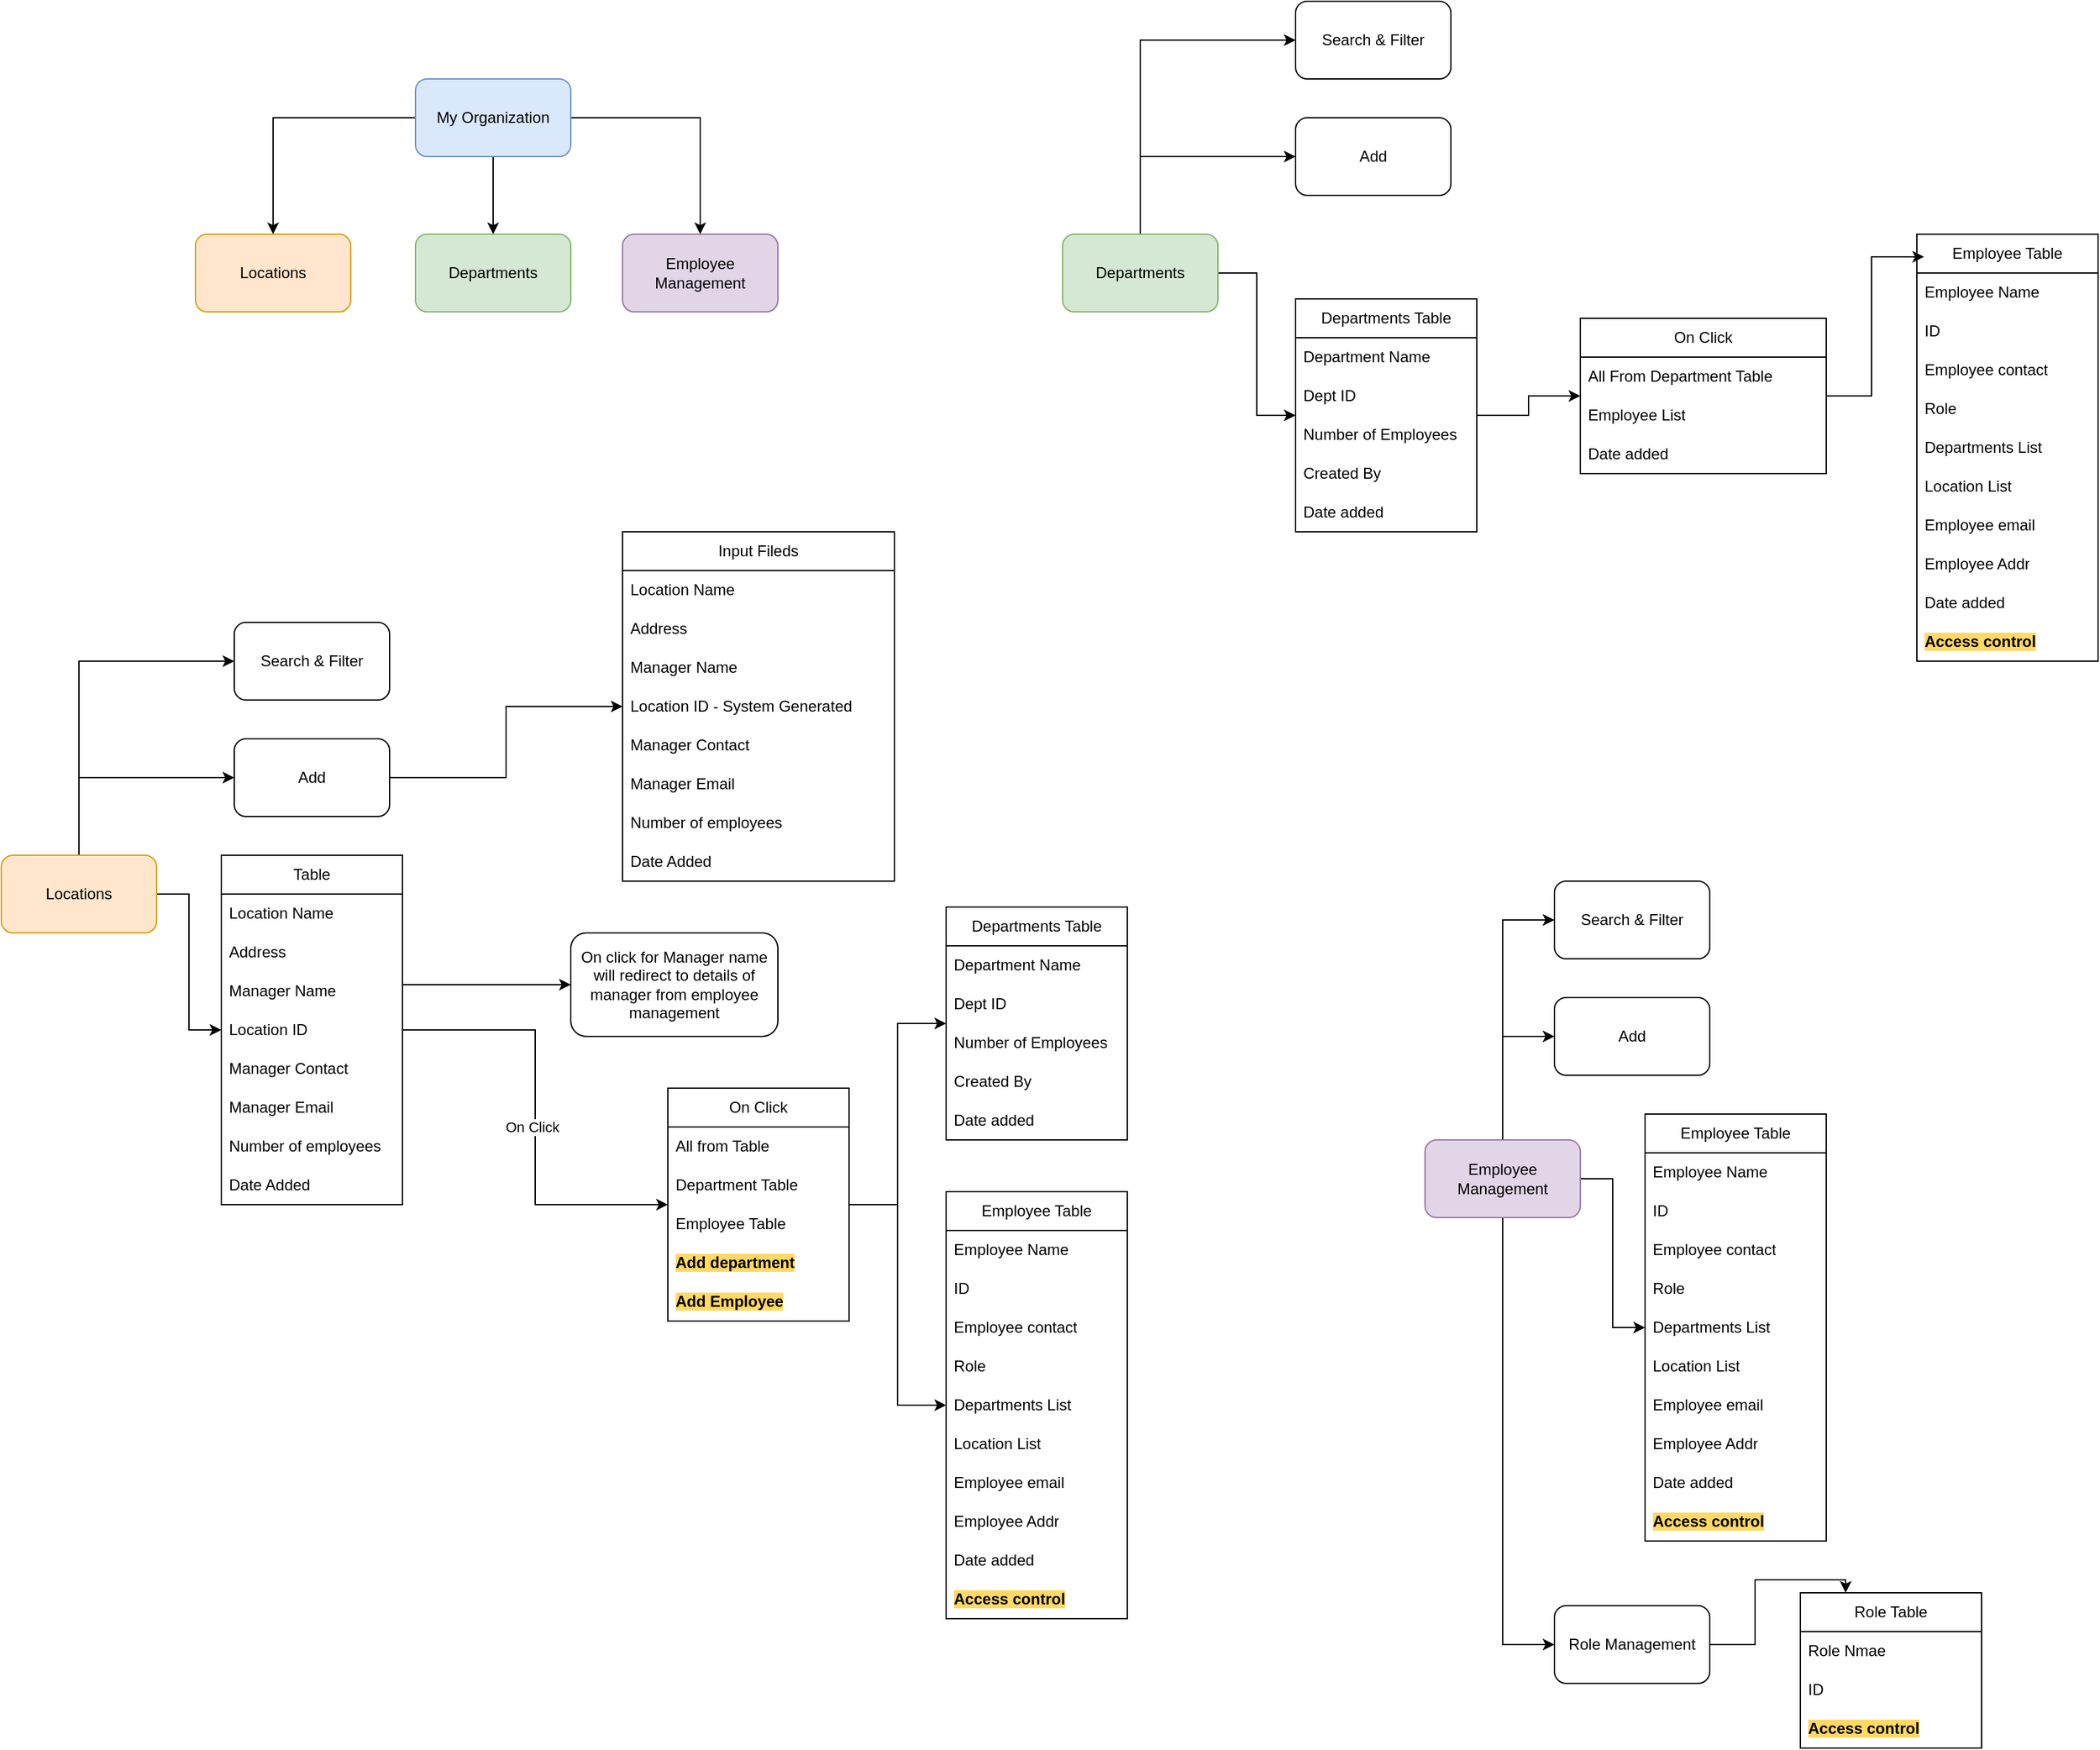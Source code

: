 <mxfile>
    <diagram name="Page-1" id="kIHqpUj0WtHul1oM6BCG">
        <mxGraphModel dx="771" dy="448" grid="1" gridSize="10" guides="1" tooltips="1" connect="1" arrows="1" fold="1" page="1" pageScale="1" pageWidth="850" pageHeight="1100" math="0" shadow="0">
            <root>
                <mxCell id="0"/>
                <mxCell id="1" parent="0"/>
                <mxCell id="fxaOtkTEwzRYqS91P2c3-18" style="edgeStyle=orthogonalEdgeStyle;rounded=0;orthogonalLoop=1;jettySize=auto;html=1;entryX=0.5;entryY=0;entryDx=0;entryDy=0;fontColor=#000000;" parent="1" source="fxaOtkTEwzRYqS91P2c3-1" target="fxaOtkTEwzRYqS91P2c3-17" edge="1">
                    <mxGeometry relative="1" as="geometry"/>
                </mxCell>
                <mxCell id="fxaOtkTEwzRYqS91P2c3-23" value="" style="edgeStyle=orthogonalEdgeStyle;rounded=0;orthogonalLoop=1;jettySize=auto;html=1;fontColor=#000000;" parent="1" source="fxaOtkTEwzRYqS91P2c3-1" target="fxaOtkTEwzRYqS91P2c3-19" edge="1">
                    <mxGeometry relative="1" as="geometry"/>
                </mxCell>
                <mxCell id="fxaOtkTEwzRYqS91P2c3-24" style="edgeStyle=orthogonalEdgeStyle;rounded=0;orthogonalLoop=1;jettySize=auto;html=1;fontColor=#000000;" parent="1" source="fxaOtkTEwzRYqS91P2c3-1" target="fxaOtkTEwzRYqS91P2c3-21" edge="1">
                    <mxGeometry relative="1" as="geometry"/>
                </mxCell>
                <mxCell id="fxaOtkTEwzRYqS91P2c3-1" value="My Organization" style="rounded=1;whiteSpace=wrap;html=1;fillColor=#dae8fc;strokeColor=#6c8ebf;fontColor=#000000;" parent="1" vertex="1">
                    <mxGeometry x="370" y="90" width="120" height="60" as="geometry"/>
                </mxCell>
                <mxCell id="fxaOtkTEwzRYqS91P2c3-17" value="Locations" style="rounded=1;whiteSpace=wrap;html=1;fillColor=#ffe6cc;strokeColor=#d79b00;fontColor=#000000;" parent="1" vertex="1">
                    <mxGeometry x="200" y="210" width="120" height="60" as="geometry"/>
                </mxCell>
                <mxCell id="fxaOtkTEwzRYqS91P2c3-19" value="Departments" style="rounded=1;whiteSpace=wrap;html=1;fillColor=#d5e8d4;strokeColor=#82b366;fontColor=#000000;" parent="1" vertex="1">
                    <mxGeometry x="370" y="210" width="120" height="60" as="geometry"/>
                </mxCell>
                <mxCell id="fxaOtkTEwzRYqS91P2c3-21" value="Employee Management" style="rounded=1;whiteSpace=wrap;html=1;fillColor=#e1d5e7;strokeColor=#9673a6;fontColor=#000000;" parent="1" vertex="1">
                    <mxGeometry x="530" y="210" width="120" height="60" as="geometry"/>
                </mxCell>
                <mxCell id="fxaOtkTEwzRYqS91P2c3-33" style="edgeStyle=orthogonalEdgeStyle;rounded=0;orthogonalLoop=1;jettySize=auto;html=1;entryX=0;entryY=0.5;entryDx=0;entryDy=0;" parent="1" source="fxaOtkTEwzRYqS91P2c3-25" target="fxaOtkTEwzRYqS91P2c3-32" edge="1">
                    <mxGeometry relative="1" as="geometry">
                        <Array as="points">
                            <mxPoint x="110" y="540"/>
                        </Array>
                    </mxGeometry>
                </mxCell>
                <mxCell id="fxaOtkTEwzRYqS91P2c3-34" style="edgeStyle=orthogonalEdgeStyle;rounded=0;orthogonalLoop=1;jettySize=auto;html=1;entryX=0;entryY=0.5;entryDx=0;entryDy=0;" parent="1" source="fxaOtkTEwzRYqS91P2c3-25" target="fxaOtkTEwzRYqS91P2c3-31" edge="1">
                    <mxGeometry relative="1" as="geometry">
                        <Array as="points">
                            <mxPoint x="110" y="630"/>
                        </Array>
                    </mxGeometry>
                </mxCell>
                <mxCell id="fxaOtkTEwzRYqS91P2c3-35" style="edgeStyle=orthogonalEdgeStyle;rounded=0;orthogonalLoop=1;jettySize=auto;html=1;" parent="1" source="fxaOtkTEwzRYqS91P2c3-25" target="fxaOtkTEwzRYqS91P2c3-27" edge="1">
                    <mxGeometry relative="1" as="geometry"/>
                </mxCell>
                <mxCell id="fxaOtkTEwzRYqS91P2c3-25" value="Locations" style="rounded=1;whiteSpace=wrap;html=1;fillColor=#ffe6cc;strokeColor=#d79b00;" parent="1" vertex="1">
                    <mxGeometry x="50" y="690" width="120" height="60" as="geometry"/>
                </mxCell>
                <mxCell id="fxaOtkTEwzRYqS91P2c3-99" style="edgeStyle=orthogonalEdgeStyle;rounded=0;orthogonalLoop=1;jettySize=auto;html=1;" parent="1" source="fxaOtkTEwzRYqS91P2c3-27" target="fxaOtkTEwzRYqS91P2c3-89" edge="1">
                    <mxGeometry relative="1" as="geometry"/>
                </mxCell>
                <mxCell id="fxaOtkTEwzRYqS91P2c3-100" value="On Click" style="edgeLabel;html=1;align=center;verticalAlign=middle;resizable=0;points=[];" parent="fxaOtkTEwzRYqS91P2c3-99" vertex="1" connectable="0">
                    <mxGeometry x="0.043" y="-3" relative="1" as="geometry">
                        <mxPoint as="offset"/>
                    </mxGeometry>
                </mxCell>
                <mxCell id="fxaOtkTEwzRYqS91P2c3-27" value="Table" style="swimlane;fontStyle=0;childLayout=stackLayout;horizontal=1;startSize=30;horizontalStack=0;resizeParent=1;resizeParentMax=0;resizeLast=0;collapsible=1;marginBottom=0;whiteSpace=wrap;html=1;" parent="1" vertex="1">
                    <mxGeometry x="220" y="690" width="140" height="270" as="geometry"/>
                </mxCell>
                <mxCell id="fxaOtkTEwzRYqS91P2c3-28" value="Location Name" style="text;strokeColor=none;fillColor=none;align=left;verticalAlign=middle;spacingLeft=4;spacingRight=4;overflow=hidden;points=[[0,0.5],[1,0.5]];portConstraint=eastwest;rotatable=0;whiteSpace=wrap;html=1;" parent="fxaOtkTEwzRYqS91P2c3-27" vertex="1">
                    <mxGeometry y="30" width="140" height="30" as="geometry"/>
                </mxCell>
                <mxCell id="fxaOtkTEwzRYqS91P2c3-29" value="Address" style="text;strokeColor=none;fillColor=none;align=left;verticalAlign=middle;spacingLeft=4;spacingRight=4;overflow=hidden;points=[[0,0.5],[1,0.5]];portConstraint=eastwest;rotatable=0;whiteSpace=wrap;html=1;" parent="fxaOtkTEwzRYqS91P2c3-27" vertex="1">
                    <mxGeometry y="60" width="140" height="30" as="geometry"/>
                </mxCell>
                <mxCell id="fxaOtkTEwzRYqS91P2c3-30" value="Manager Name" style="text;strokeColor=none;fillColor=none;align=left;verticalAlign=middle;spacingLeft=4;spacingRight=4;overflow=hidden;points=[[0,0.5],[1,0.5]];portConstraint=eastwest;rotatable=0;whiteSpace=wrap;html=1;" parent="fxaOtkTEwzRYqS91P2c3-27" vertex="1">
                    <mxGeometry y="90" width="140" height="30" as="geometry"/>
                </mxCell>
                <mxCell id="fxaOtkTEwzRYqS91P2c3-39" value="Location ID" style="text;strokeColor=none;fillColor=none;align=left;verticalAlign=middle;spacingLeft=4;spacingRight=4;overflow=hidden;points=[[0,0.5],[1,0.5]];portConstraint=eastwest;rotatable=0;whiteSpace=wrap;html=1;" parent="fxaOtkTEwzRYqS91P2c3-27" vertex="1">
                    <mxGeometry y="120" width="140" height="30" as="geometry"/>
                </mxCell>
                <mxCell id="fxaOtkTEwzRYqS91P2c3-38" value="Manager Contact" style="text;strokeColor=none;fillColor=none;align=left;verticalAlign=middle;spacingLeft=4;spacingRight=4;overflow=hidden;points=[[0,0.5],[1,0.5]];portConstraint=eastwest;rotatable=0;whiteSpace=wrap;html=1;" parent="fxaOtkTEwzRYqS91P2c3-27" vertex="1">
                    <mxGeometry y="150" width="140" height="30" as="geometry"/>
                </mxCell>
                <mxCell id="fxaOtkTEwzRYqS91P2c3-37" value="Manager Email" style="text;strokeColor=none;fillColor=none;align=left;verticalAlign=middle;spacingLeft=4;spacingRight=4;overflow=hidden;points=[[0,0.5],[1,0.5]];portConstraint=eastwest;rotatable=0;whiteSpace=wrap;html=1;" parent="fxaOtkTEwzRYqS91P2c3-27" vertex="1">
                    <mxGeometry y="180" width="140" height="30" as="geometry"/>
                </mxCell>
                <mxCell id="fxaOtkTEwzRYqS91P2c3-36" value="Number of employees" style="text;strokeColor=none;fillColor=none;align=left;verticalAlign=middle;spacingLeft=4;spacingRight=4;overflow=hidden;points=[[0,0.5],[1,0.5]];portConstraint=eastwest;rotatable=0;whiteSpace=wrap;html=1;" parent="fxaOtkTEwzRYqS91P2c3-27" vertex="1">
                    <mxGeometry y="210" width="140" height="30" as="geometry"/>
                </mxCell>
                <mxCell id="fxaOtkTEwzRYqS91P2c3-40" value="Date Added" style="text;strokeColor=none;fillColor=none;align=left;verticalAlign=middle;spacingLeft=4;spacingRight=4;overflow=hidden;points=[[0,0.5],[1,0.5]];portConstraint=eastwest;rotatable=0;whiteSpace=wrap;html=1;" parent="fxaOtkTEwzRYqS91P2c3-27" vertex="1">
                    <mxGeometry y="240" width="140" height="30" as="geometry"/>
                </mxCell>
                <mxCell id="fxaOtkTEwzRYqS91P2c3-61" style="edgeStyle=orthogonalEdgeStyle;rounded=0;orthogonalLoop=1;jettySize=auto;html=1;" parent="1" source="fxaOtkTEwzRYqS91P2c3-31" target="fxaOtkTEwzRYqS91P2c3-52" edge="1">
                    <mxGeometry relative="1" as="geometry"/>
                </mxCell>
                <mxCell id="fxaOtkTEwzRYqS91P2c3-31" value="Add" style="rounded=1;whiteSpace=wrap;html=1;" parent="1" vertex="1">
                    <mxGeometry x="230" y="600" width="120" height="60" as="geometry"/>
                </mxCell>
                <mxCell id="fxaOtkTEwzRYqS91P2c3-32" value="Search &amp;amp; Filter" style="rounded=1;whiteSpace=wrap;html=1;" parent="1" vertex="1">
                    <mxGeometry x="230" y="510" width="120" height="60" as="geometry"/>
                </mxCell>
                <mxCell id="fxaOtkTEwzRYqS91P2c3-50" value="On click for Manager name will redirect to details of manager from employee management" style="rounded=1;whiteSpace=wrap;html=1;" parent="1" vertex="1">
                    <mxGeometry x="490" y="750" width="160" height="80" as="geometry"/>
                </mxCell>
                <mxCell id="fxaOtkTEwzRYqS91P2c3-51" style="edgeStyle=orthogonalEdgeStyle;rounded=0;orthogonalLoop=1;jettySize=auto;html=1;" parent="1" source="fxaOtkTEwzRYqS91P2c3-30" target="fxaOtkTEwzRYqS91P2c3-50" edge="1">
                    <mxGeometry relative="1" as="geometry">
                        <Array as="points">
                            <mxPoint x="390" y="790"/>
                            <mxPoint x="390" y="790"/>
                        </Array>
                    </mxGeometry>
                </mxCell>
                <mxCell id="fxaOtkTEwzRYqS91P2c3-52" value="Input Fileds" style="swimlane;fontStyle=0;childLayout=stackLayout;horizontal=1;startSize=30;horizontalStack=0;resizeParent=1;resizeParentMax=0;resizeLast=0;collapsible=1;marginBottom=0;whiteSpace=wrap;html=1;" parent="1" vertex="1">
                    <mxGeometry x="530" y="440" width="210" height="270" as="geometry"/>
                </mxCell>
                <mxCell id="fxaOtkTEwzRYqS91P2c3-53" value="Location Name" style="text;strokeColor=none;fillColor=none;align=left;verticalAlign=middle;spacingLeft=4;spacingRight=4;overflow=hidden;points=[[0,0.5],[1,0.5]];portConstraint=eastwest;rotatable=0;whiteSpace=wrap;html=1;" parent="fxaOtkTEwzRYqS91P2c3-52" vertex="1">
                    <mxGeometry y="30" width="210" height="30" as="geometry"/>
                </mxCell>
                <mxCell id="fxaOtkTEwzRYqS91P2c3-54" value="Address" style="text;strokeColor=none;fillColor=none;align=left;verticalAlign=middle;spacingLeft=4;spacingRight=4;overflow=hidden;points=[[0,0.5],[1,0.5]];portConstraint=eastwest;rotatable=0;whiteSpace=wrap;html=1;" parent="fxaOtkTEwzRYqS91P2c3-52" vertex="1">
                    <mxGeometry y="60" width="210" height="30" as="geometry"/>
                </mxCell>
                <mxCell id="fxaOtkTEwzRYqS91P2c3-55" value="Manager Name" style="text;strokeColor=none;fillColor=none;align=left;verticalAlign=middle;spacingLeft=4;spacingRight=4;overflow=hidden;points=[[0,0.5],[1,0.5]];portConstraint=eastwest;rotatable=0;whiteSpace=wrap;html=1;" parent="fxaOtkTEwzRYqS91P2c3-52" vertex="1">
                    <mxGeometry y="90" width="210" height="30" as="geometry"/>
                </mxCell>
                <mxCell id="fxaOtkTEwzRYqS91P2c3-56" value="Location ID - System Generated" style="text;strokeColor=none;fillColor=none;align=left;verticalAlign=middle;spacingLeft=4;spacingRight=4;overflow=hidden;points=[[0,0.5],[1,0.5]];portConstraint=eastwest;rotatable=0;whiteSpace=wrap;html=1;" parent="fxaOtkTEwzRYqS91P2c3-52" vertex="1">
                    <mxGeometry y="120" width="210" height="30" as="geometry"/>
                </mxCell>
                <mxCell id="fxaOtkTEwzRYqS91P2c3-57" value="Manager Contact" style="text;strokeColor=none;fillColor=none;align=left;verticalAlign=middle;spacingLeft=4;spacingRight=4;overflow=hidden;points=[[0,0.5],[1,0.5]];portConstraint=eastwest;rotatable=0;whiteSpace=wrap;html=1;" parent="fxaOtkTEwzRYqS91P2c3-52" vertex="1">
                    <mxGeometry y="150" width="210" height="30" as="geometry"/>
                </mxCell>
                <mxCell id="fxaOtkTEwzRYqS91P2c3-58" value="Manager Email" style="text;strokeColor=none;fillColor=none;align=left;verticalAlign=middle;spacingLeft=4;spacingRight=4;overflow=hidden;points=[[0,0.5],[1,0.5]];portConstraint=eastwest;rotatable=0;whiteSpace=wrap;html=1;" parent="fxaOtkTEwzRYqS91P2c3-52" vertex="1">
                    <mxGeometry y="180" width="210" height="30" as="geometry"/>
                </mxCell>
                <mxCell id="fxaOtkTEwzRYqS91P2c3-59" value="Number of employees" style="text;strokeColor=none;fillColor=none;align=left;verticalAlign=middle;spacingLeft=4;spacingRight=4;overflow=hidden;points=[[0,0.5],[1,0.5]];portConstraint=eastwest;rotatable=0;whiteSpace=wrap;html=1;" parent="fxaOtkTEwzRYqS91P2c3-52" vertex="1">
                    <mxGeometry y="210" width="210" height="30" as="geometry"/>
                </mxCell>
                <mxCell id="fxaOtkTEwzRYqS91P2c3-60" value="Date Added" style="text;strokeColor=none;fillColor=none;align=left;verticalAlign=middle;spacingLeft=4;spacingRight=4;overflow=hidden;points=[[0,0.5],[1,0.5]];portConstraint=eastwest;rotatable=0;whiteSpace=wrap;html=1;" parent="fxaOtkTEwzRYqS91P2c3-52" vertex="1">
                    <mxGeometry y="240" width="210" height="30" as="geometry"/>
                </mxCell>
                <mxCell id="fxaOtkTEwzRYqS91P2c3-62" style="edgeStyle=orthogonalEdgeStyle;rounded=0;orthogonalLoop=1;jettySize=auto;html=1;entryX=0;entryY=0.5;entryDx=0;entryDy=0;" parent="1" source="fxaOtkTEwzRYqS91P2c3-65" target="fxaOtkTEwzRYqS91P2c3-77" edge="1">
                    <mxGeometry relative="1" as="geometry">
                        <Array as="points">
                            <mxPoint x="930" y="60"/>
                        </Array>
                    </mxGeometry>
                </mxCell>
                <mxCell id="fxaOtkTEwzRYqS91P2c3-63" style="edgeStyle=orthogonalEdgeStyle;rounded=0;orthogonalLoop=1;jettySize=auto;html=1;entryX=0;entryY=0.5;entryDx=0;entryDy=0;" parent="1" source="fxaOtkTEwzRYqS91P2c3-65" target="fxaOtkTEwzRYqS91P2c3-76" edge="1">
                    <mxGeometry relative="1" as="geometry">
                        <Array as="points">
                            <mxPoint x="930" y="150"/>
                        </Array>
                    </mxGeometry>
                </mxCell>
                <mxCell id="fxaOtkTEwzRYqS91P2c3-131" style="edgeStyle=orthogonalEdgeStyle;rounded=0;orthogonalLoop=1;jettySize=auto;html=1;" parent="1" source="fxaOtkTEwzRYqS91P2c3-65" target="fxaOtkTEwzRYqS91P2c3-125" edge="1">
                    <mxGeometry relative="1" as="geometry"/>
                </mxCell>
                <mxCell id="fxaOtkTEwzRYqS91P2c3-65" value="Departments" style="rounded=1;whiteSpace=wrap;html=1;fillColor=#d5e8d4;strokeColor=#82b366;" parent="1" vertex="1">
                    <mxGeometry x="870" y="210" width="120" height="60" as="geometry"/>
                </mxCell>
                <mxCell id="fxaOtkTEwzRYqS91P2c3-76" value="Add" style="rounded=1;whiteSpace=wrap;html=1;" parent="1" vertex="1">
                    <mxGeometry x="1050" y="120" width="120" height="60" as="geometry"/>
                </mxCell>
                <mxCell id="fxaOtkTEwzRYqS91P2c3-77" value="Search &amp;amp; Filter" style="rounded=1;whiteSpace=wrap;html=1;" parent="1" vertex="1">
                    <mxGeometry x="1050" y="30" width="120" height="60" as="geometry"/>
                </mxCell>
                <mxCell id="fxaOtkTEwzRYqS91P2c3-107" style="edgeStyle=orthogonalEdgeStyle;rounded=0;orthogonalLoop=1;jettySize=auto;html=1;" parent="1" source="fxaOtkTEwzRYqS91P2c3-89" target="fxaOtkTEwzRYqS91P2c3-101" edge="1">
                    <mxGeometry relative="1" as="geometry"/>
                </mxCell>
                <mxCell id="fxaOtkTEwzRYqS91P2c3-114" style="edgeStyle=orthogonalEdgeStyle;rounded=0;orthogonalLoop=1;jettySize=auto;html=1;" parent="1" source="fxaOtkTEwzRYqS91P2c3-89" target="fxaOtkTEwzRYqS91P2c3-109" edge="1">
                    <mxGeometry relative="1" as="geometry"/>
                </mxCell>
                <mxCell id="fxaOtkTEwzRYqS91P2c3-89" value="On Click" style="swimlane;fontStyle=0;childLayout=stackLayout;horizontal=1;startSize=30;horizontalStack=0;resizeParent=1;resizeParentMax=0;resizeLast=0;collapsible=1;marginBottom=0;whiteSpace=wrap;html=1;" parent="1" vertex="1">
                    <mxGeometry x="565" y="870" width="140" height="180" as="geometry"/>
                </mxCell>
                <mxCell id="fxaOtkTEwzRYqS91P2c3-98" value="All from Table" style="text;strokeColor=none;fillColor=none;align=left;verticalAlign=middle;spacingLeft=4;spacingRight=4;overflow=hidden;points=[[0,0.5],[1,0.5]];portConstraint=eastwest;rotatable=0;whiteSpace=wrap;html=1;" parent="fxaOtkTEwzRYqS91P2c3-89" vertex="1">
                    <mxGeometry y="30" width="140" height="30" as="geometry"/>
                </mxCell>
                <mxCell id="fxaOtkTEwzRYqS91P2c3-90" value="Department Table" style="text;strokeColor=none;fillColor=none;align=left;verticalAlign=middle;spacingLeft=4;spacingRight=4;overflow=hidden;points=[[0,0.5],[1,0.5]];portConstraint=eastwest;rotatable=0;whiteSpace=wrap;html=1;" parent="fxaOtkTEwzRYqS91P2c3-89" vertex="1">
                    <mxGeometry y="60" width="140" height="30" as="geometry"/>
                </mxCell>
                <mxCell id="fxaOtkTEwzRYqS91P2c3-91" value="Employee Table" style="text;strokeColor=none;fillColor=none;align=left;verticalAlign=middle;spacingLeft=4;spacingRight=4;overflow=hidden;points=[[0,0.5],[1,0.5]];portConstraint=eastwest;rotatable=0;whiteSpace=wrap;html=1;" parent="fxaOtkTEwzRYqS91P2c3-89" vertex="1">
                    <mxGeometry y="90" width="140" height="30" as="geometry"/>
                </mxCell>
                <mxCell id="fxaOtkTEwzRYqS91P2c3-118" value="&lt;b style=&quot;background-color: rgb(255, 217, 102);&quot;&gt;Add department&lt;/b&gt;" style="text;strokeColor=none;fillColor=none;align=left;verticalAlign=middle;spacingLeft=4;spacingRight=4;overflow=hidden;points=[[0,0.5],[1,0.5]];portConstraint=eastwest;rotatable=0;whiteSpace=wrap;html=1;" parent="fxaOtkTEwzRYqS91P2c3-89" vertex="1">
                    <mxGeometry y="120" width="140" height="30" as="geometry"/>
                </mxCell>
                <mxCell id="fxaOtkTEwzRYqS91P2c3-117" value="&lt;b style=&quot;background-color: rgb(255, 217, 102);&quot;&gt;Add Employee&lt;/b&gt;" style="text;strokeColor=none;fillColor=none;align=left;verticalAlign=middle;spacingLeft=4;spacingRight=4;overflow=hidden;points=[[0,0.5],[1,0.5]];portConstraint=eastwest;rotatable=0;whiteSpace=wrap;html=1;" parent="fxaOtkTEwzRYqS91P2c3-89" vertex="1">
                    <mxGeometry y="150" width="140" height="30" as="geometry"/>
                </mxCell>
                <mxCell id="fxaOtkTEwzRYqS91P2c3-101" value="Departments Table" style="swimlane;fontStyle=0;childLayout=stackLayout;horizontal=1;startSize=30;horizontalStack=0;resizeParent=1;resizeParentMax=0;resizeLast=0;collapsible=1;marginBottom=0;whiteSpace=wrap;html=1;" parent="1" vertex="1">
                    <mxGeometry x="780" y="730" width="140" height="180" as="geometry"/>
                </mxCell>
                <mxCell id="fxaOtkTEwzRYqS91P2c3-102" value="Department Name" style="text;strokeColor=none;fillColor=none;align=left;verticalAlign=middle;spacingLeft=4;spacingRight=4;overflow=hidden;points=[[0,0.5],[1,0.5]];portConstraint=eastwest;rotatable=0;whiteSpace=wrap;html=1;" parent="fxaOtkTEwzRYqS91P2c3-101" vertex="1">
                    <mxGeometry y="30" width="140" height="30" as="geometry"/>
                </mxCell>
                <mxCell id="fxaOtkTEwzRYqS91P2c3-115" value="Dept ID" style="text;strokeColor=none;fillColor=none;align=left;verticalAlign=middle;spacingLeft=4;spacingRight=4;overflow=hidden;points=[[0,0.5],[1,0.5]];portConstraint=eastwest;rotatable=0;whiteSpace=wrap;html=1;" parent="fxaOtkTEwzRYqS91P2c3-101" vertex="1">
                    <mxGeometry y="60" width="140" height="30" as="geometry"/>
                </mxCell>
                <mxCell id="fxaOtkTEwzRYqS91P2c3-103" value="Number of Employees" style="text;strokeColor=none;fillColor=none;align=left;verticalAlign=middle;spacingLeft=4;spacingRight=4;overflow=hidden;points=[[0,0.5],[1,0.5]];portConstraint=eastwest;rotatable=0;whiteSpace=wrap;html=1;" parent="fxaOtkTEwzRYqS91P2c3-101" vertex="1">
                    <mxGeometry y="90" width="140" height="30" as="geometry"/>
                </mxCell>
                <mxCell id="fxaOtkTEwzRYqS91P2c3-104" value="Created By" style="text;strokeColor=none;fillColor=none;align=left;verticalAlign=middle;spacingLeft=4;spacingRight=4;overflow=hidden;points=[[0,0.5],[1,0.5]];portConstraint=eastwest;rotatable=0;whiteSpace=wrap;html=1;" parent="fxaOtkTEwzRYqS91P2c3-101" vertex="1">
                    <mxGeometry y="120" width="140" height="30" as="geometry"/>
                </mxCell>
                <mxCell id="fxaOtkTEwzRYqS91P2c3-105" value="Date added" style="text;strokeColor=none;fillColor=none;align=left;verticalAlign=middle;spacingLeft=4;spacingRight=4;overflow=hidden;points=[[0,0.5],[1,0.5]];portConstraint=eastwest;rotatable=0;whiteSpace=wrap;html=1;" parent="fxaOtkTEwzRYqS91P2c3-101" vertex="1">
                    <mxGeometry y="150" width="140" height="30" as="geometry"/>
                </mxCell>
                <mxCell id="fxaOtkTEwzRYqS91P2c3-109" value="Employee Table" style="swimlane;fontStyle=0;childLayout=stackLayout;horizontal=1;startSize=30;horizontalStack=0;resizeParent=1;resizeParentMax=0;resizeLast=0;collapsible=1;marginBottom=0;whiteSpace=wrap;html=1;" parent="1" vertex="1">
                    <mxGeometry x="780" y="950" width="140" height="330" as="geometry"/>
                </mxCell>
                <mxCell id="fxaOtkTEwzRYqS91P2c3-110" value="Employee Name" style="text;strokeColor=none;fillColor=none;align=left;verticalAlign=middle;spacingLeft=4;spacingRight=4;overflow=hidden;points=[[0,0.5],[1,0.5]];portConstraint=eastwest;rotatable=0;whiteSpace=wrap;html=1;" parent="fxaOtkTEwzRYqS91P2c3-109" vertex="1">
                    <mxGeometry y="30" width="140" height="30" as="geometry"/>
                </mxCell>
                <mxCell id="fxaOtkTEwzRYqS91P2c3-111" value="ID" style="text;strokeColor=none;fillColor=none;align=left;verticalAlign=middle;spacingLeft=4;spacingRight=4;overflow=hidden;points=[[0,0.5],[1,0.5]];portConstraint=eastwest;rotatable=0;whiteSpace=wrap;html=1;" parent="fxaOtkTEwzRYqS91P2c3-109" vertex="1">
                    <mxGeometry y="60" width="140" height="30" as="geometry"/>
                </mxCell>
                <mxCell id="fxaOtkTEwzRYqS91P2c3-112" value="Employee contact" style="text;strokeColor=none;fillColor=none;align=left;verticalAlign=middle;spacingLeft=4;spacingRight=4;overflow=hidden;points=[[0,0.5],[1,0.5]];portConstraint=eastwest;rotatable=0;whiteSpace=wrap;html=1;" parent="fxaOtkTEwzRYqS91P2c3-109" vertex="1">
                    <mxGeometry y="90" width="140" height="30" as="geometry"/>
                </mxCell>
                <mxCell id="fxaOtkTEwzRYqS91P2c3-123" value="Role" style="text;strokeColor=none;fillColor=none;align=left;verticalAlign=middle;spacingLeft=4;spacingRight=4;overflow=hidden;points=[[0,0.5],[1,0.5]];portConstraint=eastwest;rotatable=0;whiteSpace=wrap;html=1;" parent="fxaOtkTEwzRYqS91P2c3-109" vertex="1">
                    <mxGeometry y="120" width="140" height="30" as="geometry"/>
                </mxCell>
                <mxCell id="fxaOtkTEwzRYqS91P2c3-132" value="Departments List" style="text;strokeColor=none;fillColor=none;align=left;verticalAlign=middle;spacingLeft=4;spacingRight=4;overflow=hidden;points=[[0,0.5],[1,0.5]];portConstraint=eastwest;rotatable=0;whiteSpace=wrap;html=1;" parent="fxaOtkTEwzRYqS91P2c3-109" vertex="1">
                    <mxGeometry y="150" width="140" height="30" as="geometry"/>
                </mxCell>
                <mxCell id="fxaOtkTEwzRYqS91P2c3-151" value="Location List" style="text;strokeColor=none;fillColor=none;align=left;verticalAlign=middle;spacingLeft=4;spacingRight=4;overflow=hidden;points=[[0,0.5],[1,0.5]];portConstraint=eastwest;rotatable=0;whiteSpace=wrap;html=1;" parent="fxaOtkTEwzRYqS91P2c3-109" vertex="1">
                    <mxGeometry y="180" width="140" height="30" as="geometry"/>
                </mxCell>
                <mxCell id="fxaOtkTEwzRYqS91P2c3-113" value="Employee email" style="text;strokeColor=none;fillColor=none;align=left;verticalAlign=middle;spacingLeft=4;spacingRight=4;overflow=hidden;points=[[0,0.5],[1,0.5]];portConstraint=eastwest;rotatable=0;whiteSpace=wrap;html=1;" parent="fxaOtkTEwzRYqS91P2c3-109" vertex="1">
                    <mxGeometry y="210" width="140" height="30" as="geometry"/>
                </mxCell>
                <mxCell id="fxaOtkTEwzRYqS91P2c3-120" value="Employee Addr" style="text;strokeColor=none;fillColor=none;align=left;verticalAlign=middle;spacingLeft=4;spacingRight=4;overflow=hidden;points=[[0,0.5],[1,0.5]];portConstraint=eastwest;rotatable=0;whiteSpace=wrap;html=1;" parent="fxaOtkTEwzRYqS91P2c3-109" vertex="1">
                    <mxGeometry y="240" width="140" height="30" as="geometry"/>
                </mxCell>
                <mxCell id="fxaOtkTEwzRYqS91P2c3-124" value="Date added" style="text;strokeColor=none;fillColor=none;align=left;verticalAlign=middle;spacingLeft=4;spacingRight=4;overflow=hidden;points=[[0,0.5],[1,0.5]];portConstraint=eastwest;rotatable=0;whiteSpace=wrap;html=1;" parent="fxaOtkTEwzRYqS91P2c3-109" vertex="1">
                    <mxGeometry y="270" width="140" height="30" as="geometry"/>
                </mxCell>
                <mxCell id="fxaOtkTEwzRYqS91P2c3-122" value="&lt;span style=&quot;background-color: rgb(255, 217, 102);&quot;&gt;&lt;b&gt;Access control&lt;/b&gt;&lt;/span&gt;" style="text;strokeColor=none;fillColor=none;align=left;verticalAlign=middle;spacingLeft=4;spacingRight=4;overflow=hidden;points=[[0,0.5],[1,0.5]];portConstraint=eastwest;rotatable=0;whiteSpace=wrap;html=1;" parent="fxaOtkTEwzRYqS91P2c3-109" vertex="1">
                    <mxGeometry y="300" width="140" height="30" as="geometry"/>
                </mxCell>
                <mxCell id="fxaOtkTEwzRYqS91P2c3-139" style="edgeStyle=orthogonalEdgeStyle;rounded=0;orthogonalLoop=1;jettySize=auto;html=1;" parent="1" source="fxaOtkTEwzRYqS91P2c3-125" target="fxaOtkTEwzRYqS91P2c3-133" edge="1">
                    <mxGeometry relative="1" as="geometry"/>
                </mxCell>
                <mxCell id="fxaOtkTEwzRYqS91P2c3-125" value="Departments Table" style="swimlane;fontStyle=0;childLayout=stackLayout;horizontal=1;startSize=30;horizontalStack=0;resizeParent=1;resizeParentMax=0;resizeLast=0;collapsible=1;marginBottom=0;whiteSpace=wrap;html=1;" parent="1" vertex="1">
                    <mxGeometry x="1050" y="260" width="140" height="180" as="geometry"/>
                </mxCell>
                <mxCell id="fxaOtkTEwzRYqS91P2c3-126" value="Department Name" style="text;strokeColor=none;fillColor=none;align=left;verticalAlign=middle;spacingLeft=4;spacingRight=4;overflow=hidden;points=[[0,0.5],[1,0.5]];portConstraint=eastwest;rotatable=0;whiteSpace=wrap;html=1;" parent="fxaOtkTEwzRYqS91P2c3-125" vertex="1">
                    <mxGeometry y="30" width="140" height="30" as="geometry"/>
                </mxCell>
                <mxCell id="fxaOtkTEwzRYqS91P2c3-127" value="Dept ID" style="text;strokeColor=none;fillColor=none;align=left;verticalAlign=middle;spacingLeft=4;spacingRight=4;overflow=hidden;points=[[0,0.5],[1,0.5]];portConstraint=eastwest;rotatable=0;whiteSpace=wrap;html=1;" parent="fxaOtkTEwzRYqS91P2c3-125" vertex="1">
                    <mxGeometry y="60" width="140" height="30" as="geometry"/>
                </mxCell>
                <mxCell id="fxaOtkTEwzRYqS91P2c3-128" value="Number of Employees" style="text;strokeColor=none;fillColor=none;align=left;verticalAlign=middle;spacingLeft=4;spacingRight=4;overflow=hidden;points=[[0,0.5],[1,0.5]];portConstraint=eastwest;rotatable=0;whiteSpace=wrap;html=1;" parent="fxaOtkTEwzRYqS91P2c3-125" vertex="1">
                    <mxGeometry y="90" width="140" height="30" as="geometry"/>
                </mxCell>
                <mxCell id="fxaOtkTEwzRYqS91P2c3-129" value="Created By" style="text;strokeColor=none;fillColor=none;align=left;verticalAlign=middle;spacingLeft=4;spacingRight=4;overflow=hidden;points=[[0,0.5],[1,0.5]];portConstraint=eastwest;rotatable=0;whiteSpace=wrap;html=1;" parent="fxaOtkTEwzRYqS91P2c3-125" vertex="1">
                    <mxGeometry y="120" width="140" height="30" as="geometry"/>
                </mxCell>
                <mxCell id="fxaOtkTEwzRYqS91P2c3-130" value="Date added" style="text;strokeColor=none;fillColor=none;align=left;verticalAlign=middle;spacingLeft=4;spacingRight=4;overflow=hidden;points=[[0,0.5],[1,0.5]];portConstraint=eastwest;rotatable=0;whiteSpace=wrap;html=1;" parent="fxaOtkTEwzRYqS91P2c3-125" vertex="1">
                    <mxGeometry y="150" width="140" height="30" as="geometry"/>
                </mxCell>
                <mxCell id="fxaOtkTEwzRYqS91P2c3-133" value="On Click" style="swimlane;fontStyle=0;childLayout=stackLayout;horizontal=1;startSize=30;horizontalStack=0;resizeParent=1;resizeParentMax=0;resizeLast=0;collapsible=1;marginBottom=0;whiteSpace=wrap;html=1;" parent="1" vertex="1">
                    <mxGeometry x="1270" y="275" width="190" height="120" as="geometry"/>
                </mxCell>
                <mxCell id="fxaOtkTEwzRYqS91P2c3-134" value="All From Department Table" style="text;strokeColor=none;fillColor=none;align=left;verticalAlign=middle;spacingLeft=4;spacingRight=4;overflow=hidden;points=[[0,0.5],[1,0.5]];portConstraint=eastwest;rotatable=0;whiteSpace=wrap;html=1;" parent="fxaOtkTEwzRYqS91P2c3-133" vertex="1">
                    <mxGeometry y="30" width="190" height="30" as="geometry"/>
                </mxCell>
                <mxCell id="fxaOtkTEwzRYqS91P2c3-135" value="Employee List" style="text;strokeColor=none;fillColor=none;align=left;verticalAlign=middle;spacingLeft=4;spacingRight=4;overflow=hidden;points=[[0,0.5],[1,0.5]];portConstraint=eastwest;rotatable=0;whiteSpace=wrap;html=1;" parent="fxaOtkTEwzRYqS91P2c3-133" vertex="1">
                    <mxGeometry y="60" width="190" height="30" as="geometry"/>
                </mxCell>
                <mxCell id="fxaOtkTEwzRYqS91P2c3-138" value="Date added" style="text;strokeColor=none;fillColor=none;align=left;verticalAlign=middle;spacingLeft=4;spacingRight=4;overflow=hidden;points=[[0,0.5],[1,0.5]];portConstraint=eastwest;rotatable=0;whiteSpace=wrap;html=1;" parent="fxaOtkTEwzRYqS91P2c3-133" vertex="1">
                    <mxGeometry y="90" width="190" height="30" as="geometry"/>
                </mxCell>
                <mxCell id="fxaOtkTEwzRYqS91P2c3-141" value="Employee Table" style="swimlane;fontStyle=0;childLayout=stackLayout;horizontal=1;startSize=30;horizontalStack=0;resizeParent=1;resizeParentMax=0;resizeLast=0;collapsible=1;marginBottom=0;whiteSpace=wrap;html=1;" parent="1" vertex="1">
                    <mxGeometry x="1530" y="210" width="140" height="330" as="geometry"/>
                </mxCell>
                <mxCell id="fxaOtkTEwzRYqS91P2c3-142" value="Employee Name" style="text;strokeColor=none;fillColor=none;align=left;verticalAlign=middle;spacingLeft=4;spacingRight=4;overflow=hidden;points=[[0,0.5],[1,0.5]];portConstraint=eastwest;rotatable=0;whiteSpace=wrap;html=1;" parent="fxaOtkTEwzRYqS91P2c3-141" vertex="1">
                    <mxGeometry y="30" width="140" height="30" as="geometry"/>
                </mxCell>
                <mxCell id="fxaOtkTEwzRYqS91P2c3-143" value="ID" style="text;strokeColor=none;fillColor=none;align=left;verticalAlign=middle;spacingLeft=4;spacingRight=4;overflow=hidden;points=[[0,0.5],[1,0.5]];portConstraint=eastwest;rotatable=0;whiteSpace=wrap;html=1;" parent="fxaOtkTEwzRYqS91P2c3-141" vertex="1">
                    <mxGeometry y="60" width="140" height="30" as="geometry"/>
                </mxCell>
                <mxCell id="fxaOtkTEwzRYqS91P2c3-144" value="Employee contact" style="text;strokeColor=none;fillColor=none;align=left;verticalAlign=middle;spacingLeft=4;spacingRight=4;overflow=hidden;points=[[0,0.5],[1,0.5]];portConstraint=eastwest;rotatable=0;whiteSpace=wrap;html=1;" parent="fxaOtkTEwzRYqS91P2c3-141" vertex="1">
                    <mxGeometry y="90" width="140" height="30" as="geometry"/>
                </mxCell>
                <mxCell id="fxaOtkTEwzRYqS91P2c3-145" value="Role" style="text;strokeColor=none;fillColor=none;align=left;verticalAlign=middle;spacingLeft=4;spacingRight=4;overflow=hidden;points=[[0,0.5],[1,0.5]];portConstraint=eastwest;rotatable=0;whiteSpace=wrap;html=1;" parent="fxaOtkTEwzRYqS91P2c3-141" vertex="1">
                    <mxGeometry y="120" width="140" height="30" as="geometry"/>
                </mxCell>
                <mxCell id="fxaOtkTEwzRYqS91P2c3-146" value="Departments List" style="text;strokeColor=none;fillColor=none;align=left;verticalAlign=middle;spacingLeft=4;spacingRight=4;overflow=hidden;points=[[0,0.5],[1,0.5]];portConstraint=eastwest;rotatable=0;whiteSpace=wrap;html=1;" parent="fxaOtkTEwzRYqS91P2c3-141" vertex="1">
                    <mxGeometry y="150" width="140" height="30" as="geometry"/>
                </mxCell>
                <mxCell id="fxaOtkTEwzRYqS91P2c3-152" value="Location List" style="text;strokeColor=none;fillColor=none;align=left;verticalAlign=middle;spacingLeft=4;spacingRight=4;overflow=hidden;points=[[0,0.5],[1,0.5]];portConstraint=eastwest;rotatable=0;whiteSpace=wrap;html=1;" parent="fxaOtkTEwzRYqS91P2c3-141" vertex="1">
                    <mxGeometry y="180" width="140" height="30" as="geometry"/>
                </mxCell>
                <mxCell id="fxaOtkTEwzRYqS91P2c3-147" value="Employee email" style="text;strokeColor=none;fillColor=none;align=left;verticalAlign=middle;spacingLeft=4;spacingRight=4;overflow=hidden;points=[[0,0.5],[1,0.5]];portConstraint=eastwest;rotatable=0;whiteSpace=wrap;html=1;" parent="fxaOtkTEwzRYqS91P2c3-141" vertex="1">
                    <mxGeometry y="210" width="140" height="30" as="geometry"/>
                </mxCell>
                <mxCell id="fxaOtkTEwzRYqS91P2c3-148" value="Employee Addr" style="text;strokeColor=none;fillColor=none;align=left;verticalAlign=middle;spacingLeft=4;spacingRight=4;overflow=hidden;points=[[0,0.5],[1,0.5]];portConstraint=eastwest;rotatable=0;whiteSpace=wrap;html=1;" parent="fxaOtkTEwzRYqS91P2c3-141" vertex="1">
                    <mxGeometry y="240" width="140" height="30" as="geometry"/>
                </mxCell>
                <mxCell id="fxaOtkTEwzRYqS91P2c3-149" value="Date added" style="text;strokeColor=none;fillColor=none;align=left;verticalAlign=middle;spacingLeft=4;spacingRight=4;overflow=hidden;points=[[0,0.5],[1,0.5]];portConstraint=eastwest;rotatable=0;whiteSpace=wrap;html=1;" parent="fxaOtkTEwzRYqS91P2c3-141" vertex="1">
                    <mxGeometry y="270" width="140" height="30" as="geometry"/>
                </mxCell>
                <mxCell id="fxaOtkTEwzRYqS91P2c3-150" value="&lt;span style=&quot;background-color: rgb(255, 217, 102);&quot;&gt;&lt;b&gt;Access control&lt;/b&gt;&lt;/span&gt;" style="text;strokeColor=none;fillColor=none;align=left;verticalAlign=middle;spacingLeft=4;spacingRight=4;overflow=hidden;points=[[0,0.5],[1,0.5]];portConstraint=eastwest;rotatable=0;whiteSpace=wrap;html=1;" parent="fxaOtkTEwzRYqS91P2c3-141" vertex="1">
                    <mxGeometry y="300" width="140" height="30" as="geometry"/>
                </mxCell>
                <mxCell id="fxaOtkTEwzRYqS91P2c3-153" style="edgeStyle=orthogonalEdgeStyle;rounded=0;orthogonalLoop=1;jettySize=auto;html=1;entryX=0.04;entryY=0.053;entryDx=0;entryDy=0;entryPerimeter=0;" parent="1" source="fxaOtkTEwzRYqS91P2c3-133" target="fxaOtkTEwzRYqS91P2c3-141" edge="1">
                    <mxGeometry relative="1" as="geometry"/>
                </mxCell>
                <mxCell id="fxaOtkTEwzRYqS91P2c3-166" style="edgeStyle=orthogonalEdgeStyle;rounded=0;orthogonalLoop=1;jettySize=auto;html=1;entryX=0;entryY=0.5;entryDx=0;entryDy=0;" parent="1" source="fxaOtkTEwzRYqS91P2c3-163" target="fxaOtkTEwzRYqS91P2c3-165" edge="1">
                    <mxGeometry relative="1" as="geometry"/>
                </mxCell>
                <mxCell id="fxaOtkTEwzRYqS91P2c3-167" style="edgeStyle=orthogonalEdgeStyle;rounded=0;orthogonalLoop=1;jettySize=auto;html=1;entryX=0;entryY=0.5;entryDx=0;entryDy=0;" parent="1" source="fxaOtkTEwzRYqS91P2c3-163" target="fxaOtkTEwzRYqS91P2c3-164" edge="1">
                    <mxGeometry relative="1" as="geometry"/>
                </mxCell>
                <mxCell id="fxaOtkTEwzRYqS91P2c3-179" style="edgeStyle=orthogonalEdgeStyle;rounded=0;orthogonalLoop=1;jettySize=auto;html=1;" parent="1" source="fxaOtkTEwzRYqS91P2c3-163" target="fxaOtkTEwzRYqS91P2c3-168" edge="1">
                    <mxGeometry relative="1" as="geometry"/>
                </mxCell>
                <mxCell id="fxaOtkTEwzRYqS91P2c3-181" style="edgeStyle=orthogonalEdgeStyle;rounded=0;orthogonalLoop=1;jettySize=auto;html=1;entryX=0;entryY=0.5;entryDx=0;entryDy=0;" parent="1" source="fxaOtkTEwzRYqS91P2c3-163" target="fxaOtkTEwzRYqS91P2c3-180" edge="1">
                    <mxGeometry relative="1" as="geometry"/>
                </mxCell>
                <mxCell id="fxaOtkTEwzRYqS91P2c3-163" value="Employee Management" style="rounded=1;whiteSpace=wrap;html=1;fillColor=#e1d5e7;strokeColor=#9673a6;" parent="1" vertex="1">
                    <mxGeometry x="1150" y="910" width="120" height="60" as="geometry"/>
                </mxCell>
                <mxCell id="fxaOtkTEwzRYqS91P2c3-164" value="Add" style="rounded=1;whiteSpace=wrap;html=1;" parent="1" vertex="1">
                    <mxGeometry x="1250" y="800" width="120" height="60" as="geometry"/>
                </mxCell>
                <mxCell id="fxaOtkTEwzRYqS91P2c3-165" value="Search &amp;amp; Filter" style="rounded=1;whiteSpace=wrap;html=1;" parent="1" vertex="1">
                    <mxGeometry x="1250" y="710" width="120" height="60" as="geometry"/>
                </mxCell>
                <mxCell id="fxaOtkTEwzRYqS91P2c3-168" value="Employee Table" style="swimlane;fontStyle=0;childLayout=stackLayout;horizontal=1;startSize=30;horizontalStack=0;resizeParent=1;resizeParentMax=0;resizeLast=0;collapsible=1;marginBottom=0;whiteSpace=wrap;html=1;" parent="1" vertex="1">
                    <mxGeometry x="1320" y="890" width="140" height="330" as="geometry"/>
                </mxCell>
                <mxCell id="fxaOtkTEwzRYqS91P2c3-169" value="Employee Name" style="text;strokeColor=none;fillColor=none;align=left;verticalAlign=middle;spacingLeft=4;spacingRight=4;overflow=hidden;points=[[0,0.5],[1,0.5]];portConstraint=eastwest;rotatable=0;whiteSpace=wrap;html=1;" parent="fxaOtkTEwzRYqS91P2c3-168" vertex="1">
                    <mxGeometry y="30" width="140" height="30" as="geometry"/>
                </mxCell>
                <mxCell id="fxaOtkTEwzRYqS91P2c3-170" value="ID" style="text;strokeColor=none;fillColor=none;align=left;verticalAlign=middle;spacingLeft=4;spacingRight=4;overflow=hidden;points=[[0,0.5],[1,0.5]];portConstraint=eastwest;rotatable=0;whiteSpace=wrap;html=1;" parent="fxaOtkTEwzRYqS91P2c3-168" vertex="1">
                    <mxGeometry y="60" width="140" height="30" as="geometry"/>
                </mxCell>
                <mxCell id="fxaOtkTEwzRYqS91P2c3-171" value="Employee contact" style="text;strokeColor=none;fillColor=none;align=left;verticalAlign=middle;spacingLeft=4;spacingRight=4;overflow=hidden;points=[[0,0.5],[1,0.5]];portConstraint=eastwest;rotatable=0;whiteSpace=wrap;html=1;" parent="fxaOtkTEwzRYqS91P2c3-168" vertex="1">
                    <mxGeometry y="90" width="140" height="30" as="geometry"/>
                </mxCell>
                <mxCell id="fxaOtkTEwzRYqS91P2c3-172" value="Role" style="text;strokeColor=none;fillColor=none;align=left;verticalAlign=middle;spacingLeft=4;spacingRight=4;overflow=hidden;points=[[0,0.5],[1,0.5]];portConstraint=eastwest;rotatable=0;whiteSpace=wrap;html=1;" parent="fxaOtkTEwzRYqS91P2c3-168" vertex="1">
                    <mxGeometry y="120" width="140" height="30" as="geometry"/>
                </mxCell>
                <mxCell id="fxaOtkTEwzRYqS91P2c3-173" value="Departments List" style="text;strokeColor=none;fillColor=none;align=left;verticalAlign=middle;spacingLeft=4;spacingRight=4;overflow=hidden;points=[[0,0.5],[1,0.5]];portConstraint=eastwest;rotatable=0;whiteSpace=wrap;html=1;" parent="fxaOtkTEwzRYqS91P2c3-168" vertex="1">
                    <mxGeometry y="150" width="140" height="30" as="geometry"/>
                </mxCell>
                <mxCell id="fxaOtkTEwzRYqS91P2c3-174" value="Location List" style="text;strokeColor=none;fillColor=none;align=left;verticalAlign=middle;spacingLeft=4;spacingRight=4;overflow=hidden;points=[[0,0.5],[1,0.5]];portConstraint=eastwest;rotatable=0;whiteSpace=wrap;html=1;" parent="fxaOtkTEwzRYqS91P2c3-168" vertex="1">
                    <mxGeometry y="180" width="140" height="30" as="geometry"/>
                </mxCell>
                <mxCell id="fxaOtkTEwzRYqS91P2c3-175" value="Employee email" style="text;strokeColor=none;fillColor=none;align=left;verticalAlign=middle;spacingLeft=4;spacingRight=4;overflow=hidden;points=[[0,0.5],[1,0.5]];portConstraint=eastwest;rotatable=0;whiteSpace=wrap;html=1;" parent="fxaOtkTEwzRYqS91P2c3-168" vertex="1">
                    <mxGeometry y="210" width="140" height="30" as="geometry"/>
                </mxCell>
                <mxCell id="fxaOtkTEwzRYqS91P2c3-176" value="Employee Addr" style="text;strokeColor=none;fillColor=none;align=left;verticalAlign=middle;spacingLeft=4;spacingRight=4;overflow=hidden;points=[[0,0.5],[1,0.5]];portConstraint=eastwest;rotatable=0;whiteSpace=wrap;html=1;" parent="fxaOtkTEwzRYqS91P2c3-168" vertex="1">
                    <mxGeometry y="240" width="140" height="30" as="geometry"/>
                </mxCell>
                <mxCell id="fxaOtkTEwzRYqS91P2c3-177" value="Date added" style="text;strokeColor=none;fillColor=none;align=left;verticalAlign=middle;spacingLeft=4;spacingRight=4;overflow=hidden;points=[[0,0.5],[1,0.5]];portConstraint=eastwest;rotatable=0;whiteSpace=wrap;html=1;" parent="fxaOtkTEwzRYqS91P2c3-168" vertex="1">
                    <mxGeometry y="270" width="140" height="30" as="geometry"/>
                </mxCell>
                <mxCell id="fxaOtkTEwzRYqS91P2c3-178" value="&lt;span style=&quot;background-color: rgb(255, 217, 102);&quot;&gt;&lt;b&gt;Access control&lt;/b&gt;&lt;/span&gt;" style="text;strokeColor=none;fillColor=none;align=left;verticalAlign=middle;spacingLeft=4;spacingRight=4;overflow=hidden;points=[[0,0.5],[1,0.5]];portConstraint=eastwest;rotatable=0;whiteSpace=wrap;html=1;" parent="fxaOtkTEwzRYqS91P2c3-168" vertex="1">
                    <mxGeometry y="300" width="140" height="30" as="geometry"/>
                </mxCell>
                <mxCell id="fxaOtkTEwzRYqS91P2c3-194" style="edgeStyle=orthogonalEdgeStyle;rounded=0;orthogonalLoop=1;jettySize=auto;html=1;entryX=0.25;entryY=0;entryDx=0;entryDy=0;" parent="1" source="fxaOtkTEwzRYqS91P2c3-180" target="fxaOtkTEwzRYqS91P2c3-183" edge="1">
                    <mxGeometry relative="1" as="geometry">
                        <Array as="points">
                            <mxPoint x="1405" y="1300"/>
                            <mxPoint x="1405" y="1250"/>
                            <mxPoint x="1475" y="1250"/>
                        </Array>
                    </mxGeometry>
                </mxCell>
                <mxCell id="fxaOtkTEwzRYqS91P2c3-180" value="Role Management" style="rounded=1;whiteSpace=wrap;html=1;" parent="1" vertex="1">
                    <mxGeometry x="1250" y="1270" width="120" height="60" as="geometry"/>
                </mxCell>
                <mxCell id="fxaOtkTEwzRYqS91P2c3-183" value="Role Table" style="swimlane;fontStyle=0;childLayout=stackLayout;horizontal=1;startSize=30;horizontalStack=0;resizeParent=1;resizeParentMax=0;resizeLast=0;collapsible=1;marginBottom=0;whiteSpace=wrap;html=1;" parent="1" vertex="1">
                    <mxGeometry x="1440" y="1260" width="140" height="120" as="geometry"/>
                </mxCell>
                <mxCell id="fxaOtkTEwzRYqS91P2c3-184" value="Role Nmae" style="text;strokeColor=none;fillColor=none;align=left;verticalAlign=middle;spacingLeft=4;spacingRight=4;overflow=hidden;points=[[0,0.5],[1,0.5]];portConstraint=eastwest;rotatable=0;whiteSpace=wrap;html=1;" parent="fxaOtkTEwzRYqS91P2c3-183" vertex="1">
                    <mxGeometry y="30" width="140" height="30" as="geometry"/>
                </mxCell>
                <mxCell id="fxaOtkTEwzRYqS91P2c3-185" value="ID" style="text;strokeColor=none;fillColor=none;align=left;verticalAlign=middle;spacingLeft=4;spacingRight=4;overflow=hidden;points=[[0,0.5],[1,0.5]];portConstraint=eastwest;rotatable=0;whiteSpace=wrap;html=1;" parent="fxaOtkTEwzRYqS91P2c3-183" vertex="1">
                    <mxGeometry y="60" width="140" height="30" as="geometry"/>
                </mxCell>
                <mxCell id="fxaOtkTEwzRYqS91P2c3-193" value="&lt;span style=&quot;background-color: rgb(255, 217, 102);&quot;&gt;&lt;b&gt;Access control&lt;/b&gt;&lt;/span&gt;" style="text;strokeColor=none;fillColor=none;align=left;verticalAlign=middle;spacingLeft=4;spacingRight=4;overflow=hidden;points=[[0,0.5],[1,0.5]];portConstraint=eastwest;rotatable=0;whiteSpace=wrap;html=1;" parent="fxaOtkTEwzRYqS91P2c3-183" vertex="1">
                    <mxGeometry y="90" width="140" height="30" as="geometry"/>
                </mxCell>
            </root>
        </mxGraphModel>
    </diagram>
</mxfile>